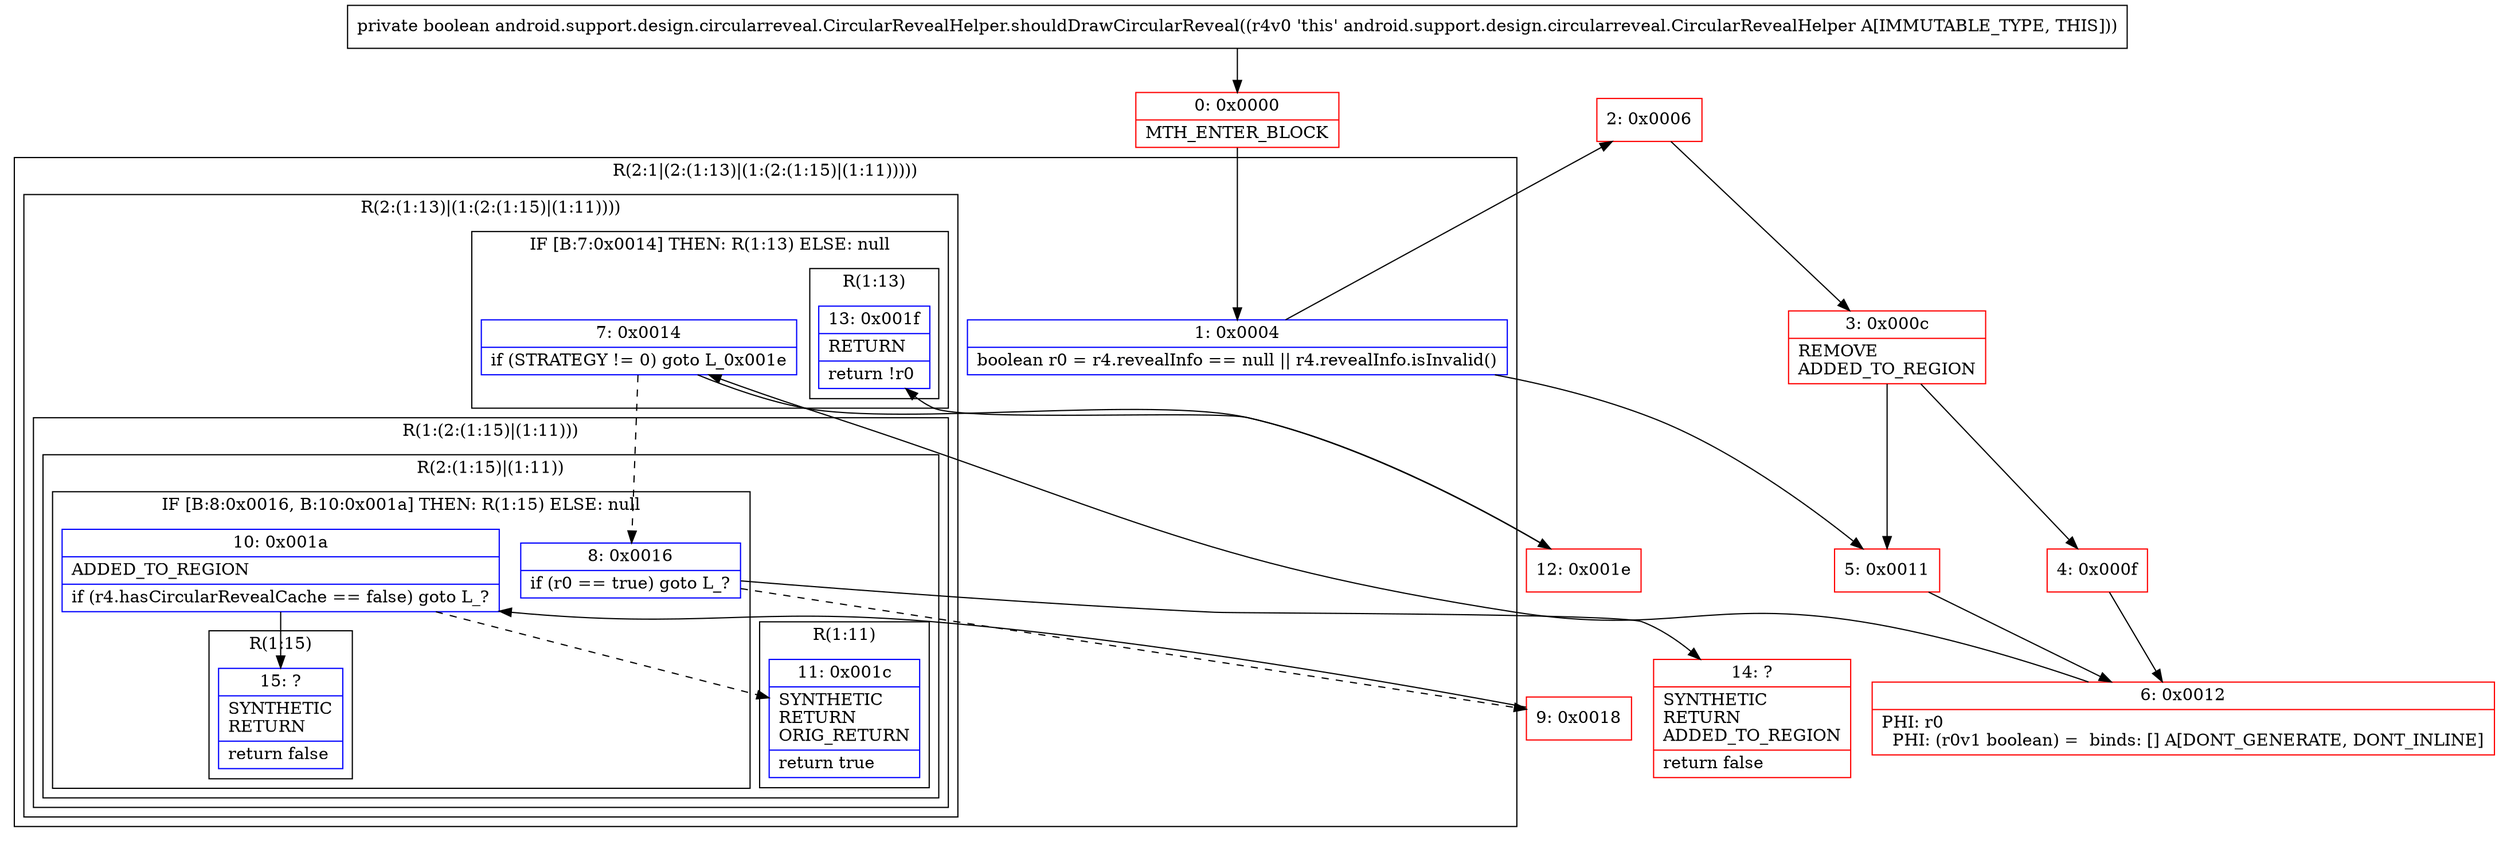 digraph "CFG forandroid.support.design.circularreveal.CircularRevealHelper.shouldDrawCircularReveal()Z" {
subgraph cluster_Region_1311491556 {
label = "R(2:1|(2:(1:13)|(1:(2:(1:15)|(1:11)))))";
node [shape=record,color=blue];
Node_1 [shape=record,label="{1\:\ 0x0004|boolean r0 = r4.revealInfo == null \|\| r4.revealInfo.isInvalid()\l}"];
subgraph cluster_Region_193811867 {
label = "R(2:(1:13)|(1:(2:(1:15)|(1:11))))";
node [shape=record,color=blue];
subgraph cluster_IfRegion_1227339864 {
label = "IF [B:7:0x0014] THEN: R(1:13) ELSE: null";
node [shape=record,color=blue];
Node_7 [shape=record,label="{7\:\ 0x0014|if (STRATEGY != 0) goto L_0x001e\l}"];
subgraph cluster_Region_1782560429 {
label = "R(1:13)";
node [shape=record,color=blue];
Node_13 [shape=record,label="{13\:\ 0x001f|RETURN\l|return !r0\l}"];
}
}
subgraph cluster_Region_496781439 {
label = "R(1:(2:(1:15)|(1:11)))";
node [shape=record,color=blue];
subgraph cluster_Region_26725693 {
label = "R(2:(1:15)|(1:11))";
node [shape=record,color=blue];
subgraph cluster_IfRegion_686372397 {
label = "IF [B:8:0x0016, B:10:0x001a] THEN: R(1:15) ELSE: null";
node [shape=record,color=blue];
Node_8 [shape=record,label="{8\:\ 0x0016|if (r0 == true) goto L_?\l}"];
Node_10 [shape=record,label="{10\:\ 0x001a|ADDED_TO_REGION\l|if (r4.hasCircularRevealCache == false) goto L_?\l}"];
subgraph cluster_Region_1616343321 {
label = "R(1:15)";
node [shape=record,color=blue];
Node_15 [shape=record,label="{15\:\ ?|SYNTHETIC\lRETURN\l|return false\l}"];
}
}
subgraph cluster_Region_348577843 {
label = "R(1:11)";
node [shape=record,color=blue];
Node_11 [shape=record,label="{11\:\ 0x001c|SYNTHETIC\lRETURN\lORIG_RETURN\l|return true\l}"];
}
}
}
}
}
Node_0 [shape=record,color=red,label="{0\:\ 0x0000|MTH_ENTER_BLOCK\l}"];
Node_2 [shape=record,color=red,label="{2\:\ 0x0006}"];
Node_3 [shape=record,color=red,label="{3\:\ 0x000c|REMOVE\lADDED_TO_REGION\l}"];
Node_4 [shape=record,color=red,label="{4\:\ 0x000f}"];
Node_5 [shape=record,color=red,label="{5\:\ 0x0011}"];
Node_6 [shape=record,color=red,label="{6\:\ 0x0012|PHI: r0 \l  PHI: (r0v1 boolean) =  binds: [] A[DONT_GENERATE, DONT_INLINE]\l}"];
Node_9 [shape=record,color=red,label="{9\:\ 0x0018}"];
Node_12 [shape=record,color=red,label="{12\:\ 0x001e}"];
Node_14 [shape=record,color=red,label="{14\:\ ?|SYNTHETIC\lRETURN\lADDED_TO_REGION\l|return false\l}"];
MethodNode[shape=record,label="{private boolean android.support.design.circularreveal.CircularRevealHelper.shouldDrawCircularReveal((r4v0 'this' android.support.design.circularreveal.CircularRevealHelper A[IMMUTABLE_TYPE, THIS])) }"];
MethodNode -> Node_0;
Node_1 -> Node_2;
Node_1 -> Node_5;
Node_7 -> Node_8[style=dashed];
Node_7 -> Node_12;
Node_8 -> Node_9[style=dashed];
Node_8 -> Node_14;
Node_10 -> Node_11[style=dashed];
Node_10 -> Node_15;
Node_0 -> Node_1;
Node_2 -> Node_3;
Node_3 -> Node_4;
Node_3 -> Node_5;
Node_4 -> Node_6;
Node_5 -> Node_6;
Node_6 -> Node_7;
Node_9 -> Node_10;
Node_12 -> Node_13;
}

